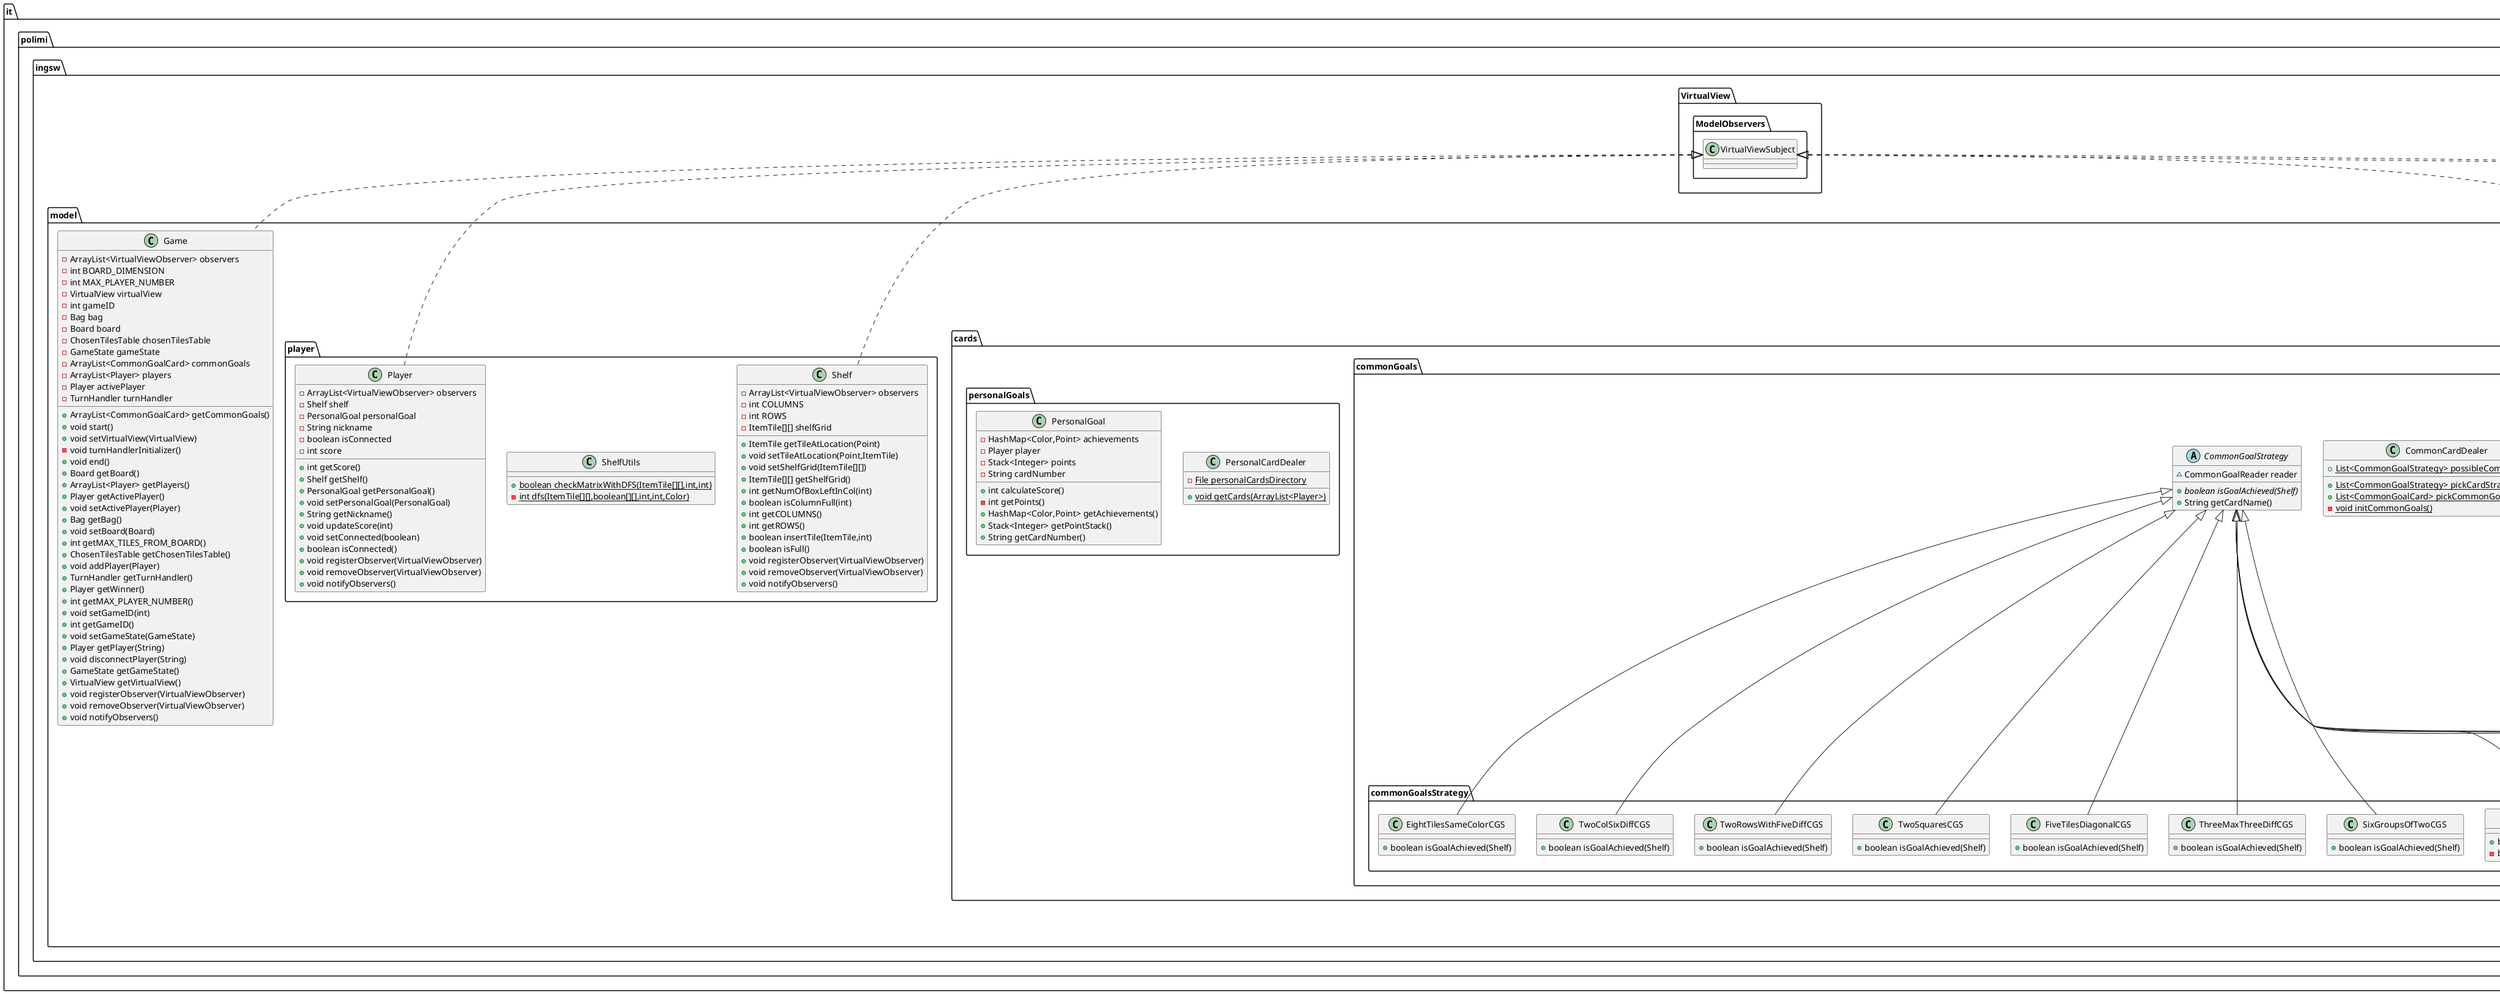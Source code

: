 @startuml
class it.polimi.ingsw.model.EndOfTurn.BoardRefresher.RefreshTrigger {
+ {static} boolean isBoardRefreshable(Board)
- {static} boolean isNotNull(ItemTile)
}
class it.polimi.ingsw.model.cards.commonGoals.commonGoalsStrategy.FourAnglesCGS {
+ boolean isGoalAchieved(Shelf)
}
class it.polimi.ingsw.model.cards.commonGoals.commonGoalsStrategy.FourGroupsOfFourCGS {
+ boolean isGoalAchieved(Shelf)
}
class it.polimi.ingsw.model.EndOfTurn.ScoreCalculation.AdjacencyScoreCalculation {
+ {static} int calculateScore(Player)
- {static} List<Integer> findClusters(ItemTile[][])
- {static} List<Integer> dfs(ItemTile[][],int,int,Color,Set<String>)
}
class it.polimi.ingsw.model.cards.commonGoals.commonGoalsStrategy.XShapedCGS {
+ boolean isGoalAchieved(Shelf)
}
class it.polimi.ingsw.model.cards.personalGoals.PersonalCardDealer {
- {static} File personalCardsDirectory
+ {static} void getCards(ArrayList<Player>)
}
class it.polimi.ingsw.model.EndOfTurn.BoardRefresher.BoardRefresher {
- Board board
- Bag BAG
- Game GAME
- boolean[][] lookUpTable
+ void refillBoard()
+ void update()
}
class it.polimi.ingsw.model.cards.commonGoals.commonGoalsStrategy.ScaleCGS {
+ boolean isGoalAchieved(Shelf)
+ boolean hasIncreasingColumns(ItemTile[][],boolean)
}
class it.polimi.ingsw.model.cards.commonGoals.CommonGoalCard {
- ArrayList<VirtualViewObserver> observers
# Stack<Integer> pointsStack
- CommonGoalStrategy commonGoalStrategy
- HashSet<Player> playersWhoCompleted
- void initStackPoints()
+ int calculateScore(Player)
+ boolean hasCompleted(Player)
- boolean isGoalAchieved(Shelf)
+ int popPoints()
+ int peekPoints()
+ String getCardName()
+ void registerObserver(VirtualViewObserver)
+ void removeObserver(VirtualViewObserver)
+ void notifyObservers()
}
class it.polimi.ingsw.model.Game {
- ArrayList<VirtualViewObserver> observers
- int BOARD_DIMENSION
- int MAX_PLAYER_NUMBER
- VirtualView virtualView
- int gameID
- Bag bag
- Board board
- ChosenTilesTable chosenTilesTable
- GameState gameState
- ArrayList<CommonGoalCard> commonGoals
- ArrayList<Player> players
- Player activePlayer
- TurnHandler turnHandler
+ ArrayList<CommonGoalCard> getCommonGoals()
+ void start()
+ void setVirtualView(VirtualView)
- void turnHandlerInitializer()
+ void end()
+ Board getBoard()
+ ArrayList<Player> getPlayers()
+ Player getActivePlayer()
+ void setActivePlayer(Player)
+ Bag getBag()
+ void setBoard(Board)
+ int getMAX_TILES_FROM_BOARD()
+ ChosenTilesTable getChosenTilesTable()
+ void addPlayer(Player)
+ TurnHandler getTurnHandler()
+ Player getWinner()
+ int getMAX_PLAYER_NUMBER()
+ void setGameID(int)
+ int getGameID()
+ void setGameState(GameState)
+ Player getPlayer(String)
+ void disconnectPlayer(String)
+ GameState getGameState()
+ VirtualView getVirtualView()
+ void registerObserver(VirtualViewObserver)
+ void removeObserver(VirtualViewObserver)
+ void notifyObservers()
}
interface it.polimi.ingsw.model.EndOfTurn.EndOfTurnSubject {
~ void attachEndOfTurn(EndOfTurnObserver)
~ void notifyObservers()
}
class it.polimi.ingsw.model.EndOfTurn.TurnHandler {
+ Game game
- List<EndOfTurnObserver> observers
- List<Player> players
- boolean lastTurn
+ void changeTurn()
+ boolean isLastTurn()
+ void startLastTurn()
+ void attachEndOfTurn(EndOfTurnObserver)
+ void notifyObservers()
}
class it.polimi.ingsw.model.cards.commonGoals.commonGoalsStrategy.FourRowsOfFiveCGS {
+ boolean isGoalAchieved(Shelf)
- boolean hasLessThanFiveTiles(ItemTile[])
}
class it.polimi.ingsw.model.player.Shelf {
- ArrayList<VirtualViewObserver> observers
- int COLUMNS
- int ROWS
- ItemTile[][] shelfGrid
+ ItemTile getTileAtLocation(Point)
+ void setTileAtLocation(Point,ItemTile)
+ void setShelfGrid(ItemTile[][])
+ ItemTile[][] getShelfGrid()
+ int getNumOfBoxLeftInCol(int)
+ boolean isColumnFull(int)
+ int getCOLUMNS()
+ int getROWS()
+ boolean insertTile(ItemTile,int)
+ boolean isFull()
+ void registerObserver(VirtualViewObserver)
+ void removeObserver(VirtualViewObserver)
+ void notifyObservers()
}
class it.polimi.ingsw.model.tiles.ItemTile {
- Color COLOR
- int id
+ int getId()
+ Color getColor()
}
class it.polimi.ingsw.model.cards.commonGoals.commonGoalsStrategy.SixGroupsOfTwoCGS {
+ boolean isGoalAchieved(Shelf)
}
class it.polimi.ingsw.model.board.Board {
- ArrayList<VirtualViewObserver> OBSERVERS
- ItemTile[][] BOARD_GRID
+ ItemTile[][] getBoardGrid()
+ int getSize()
+ void setItemTile(Color,int,int)
+ ItemTile removeItemTile(Point)
+ ArrayList<ItemTile> removeItemTiles(ArrayList<Point>)
+ void emptyBoard()
+ void registerObserver(VirtualViewObserver)
+ void removeObserver(VirtualViewObserver)
+ void notifyObservers()
}
class it.polimi.ingsw.model.cards.commonGoals.commonGoalsStrategy.ThreeMaxThreeDiffCGS {
+ boolean isGoalAchieved(Shelf)
}
class it.polimi.ingsw.model.player.ShelfUtils {
+ {static} boolean checkMatrixWithDFS(ItemTile[][],int,int)
- {static} int dfs(ItemTile[][],boolean[][],int,int,Color)
}
interface it.polimi.ingsw.model.EndOfTurn.EndOfTurnObserver {
~ void update()
}
class it.polimi.ingsw.model.tiles.Bag {
- int NUMBER_OF_COLORS
- int TILES_PER_COLOR
- int tilesLeft
- HashMap<Color,Integer> colorNumber
+ ItemTile drawTile()
~ Color randomColor()
}
class it.polimi.ingsw.model.cards.commonGoals.CommonCardDealer {
+ {static} List<CommonGoalStrategy> possibleCommonGoals
+ {static} List<CommonGoalStrategy> pickCardStrategies(int)
+ {static} List<CommonGoalCard> pickCommonGoalCards(int)
- {static} void initCommonGoals()
}
class it.polimi.ingsw.model.cards.commonGoals.commonGoalsStrategy.FiveTilesDiagonalCGS {
+ boolean isGoalAchieved(Shelf)
}
class it.polimi.ingsw.model.board.ChosenTilesTable.ChosenTilesTable {
- List<VirtualViewObserver> observers
- List<ItemTile> chosenTiles
- Board board
- Integer chosenColumn
+ void addTiles(ArrayList<ItemTile>)
+ ItemTile popTile(int)
+ ItemTile getTile(int)
+ int size()
+ Integer getChosenColumn()
+ void setChosenColumn(Integer)
+ List<ItemTile> getChosenTiles()
+ void registerObserver(VirtualViewObserver)
+ void removeObserver(VirtualViewObserver)
+ void notifyObservers()
}
abstract class it.polimi.ingsw.model.cards.commonGoals.CommonGoalStrategy {
~ CommonGoalReader reader
+ {abstract}boolean isGoalAchieved(Shelf)
+ String getCardName()
}
class it.polimi.ingsw.model.cards.commonGoals.commonGoalsStrategy.TwoSquaresCGS {
+ boolean isGoalAchieved(Shelf)
}
class it.polimi.ingsw.model.cards.commonGoals.commonGoalsStrategy.TwoRowsWithFiveDiffCGS {
+ boolean isGoalAchieved(Shelf)
}
class it.polimi.ingsw.model.cards.commonGoals.commonGoalsStrategy.TwoColSixDiffCGS {
+ boolean isGoalAchieved(Shelf)
}
class it.polimi.ingsw.model.EndOfTurn.ScoreCalculation.ScoreBoard {
- Game game
- boolean isFirstPointAssigned
- ArrayList<CommonGoalCard> commonGoals
- void scoreCommonGoalCards(Player)
+ void update()
- Player getPreviousActivePlayer()
+ void endGameScoreUpdate()
- void scoreFirstCompletedShelf(Player)
- void scorePersonalGoals()
- void scoreAdjacency()
}
class it.polimi.ingsw.model.player.Player {
- ArrayList<VirtualViewObserver> observers
- Shelf shelf
- PersonalGoal personalGoal
- String nickname
- boolean isConnected
- int score
+ int getScore()
+ Shelf getShelf()
+ PersonalGoal getPersonalGoal()
+ void setPersonalGoal(PersonalGoal)
+ String getNickname()
+ void updateScore(int)
+ void setConnected(boolean)
+ boolean isConnected()
+ void registerObserver(VirtualViewObserver)
+ void removeObserver(VirtualViewObserver)
+ void notifyObservers()
}
class it.polimi.ingsw.model.cards.personalGoals.PersonalGoal {
- HashMap<Color,Point> achievements
- Player player
- Stack<Integer> points
- String cardNumber
+ int calculateScore()
- int getPoints()
+ HashMap<Color,Point> getAchievements()
+ Stack<Integer> getPointStack()
+ String getCardNumber()
}
class it.polimi.ingsw.model.board.ChosenTilesTable.PickUpValidator {
+ {static} boolean isValid(Game,ArrayList<Point>)
- {static} boolean onSameLine(ArrayList<Point>)
- {static} boolean adjacent(ArrayList<Point>)
- {static} boolean hasFreeAdjacentNeighbor(ItemTile[][],Point)
- {static} boolean tooManyTilesChosen(Game,int)
}
class it.polimi.ingsw.model.cards.commonGoals.commonGoalsStrategy.EightTilesSameColorCGS {
+ boolean isGoalAchieved(Shelf)
}


it.polimi.ingsw.model.cards.commonGoals.CommonGoalStrategy <|-- it.polimi.ingsw.model.cards.commonGoals.commonGoalsStrategy.FourAnglesCGS
it.polimi.ingsw.model.cards.commonGoals.CommonGoalStrategy <|-- it.polimi.ingsw.model.cards.commonGoals.commonGoalsStrategy.FourGroupsOfFourCGS
it.polimi.ingsw.model.cards.commonGoals.CommonGoalStrategy <|-- it.polimi.ingsw.model.cards.commonGoals.commonGoalsStrategy.XShapedCGS
it.polimi.ingsw.model.EndOfTurn.EndOfTurnObserver <|.. it.polimi.ingsw.model.EndOfTurn.BoardRefresher.BoardRefresher
it.polimi.ingsw.model.cards.commonGoals.CommonGoalStrategy <|-- it.polimi.ingsw.model.cards.commonGoals.commonGoalsStrategy.ScaleCGS
it.polimi.ingsw.VirtualView.ModelObservers.VirtualViewSubject <|.. it.polimi.ingsw.model.cards.commonGoals.CommonGoalCard
it.polimi.ingsw.VirtualView.ModelObservers.VirtualViewSubject <|.. it.polimi.ingsw.model.Game
it.polimi.ingsw.model.EndOfTurn.EndOfTurnSubject <|.. it.polimi.ingsw.model.EndOfTurn.TurnHandler
it.polimi.ingsw.model.cards.commonGoals.CommonGoalStrategy <|-- it.polimi.ingsw.model.cards.commonGoals.commonGoalsStrategy.FourRowsOfFiveCGS
it.polimi.ingsw.VirtualView.ModelObservers.VirtualViewSubject <|.. it.polimi.ingsw.model.player.Shelf
java.io.Serializable <|.. it.polimi.ingsw.model.tiles.ItemTile
it.polimi.ingsw.model.cards.commonGoals.CommonGoalStrategy <|-- it.polimi.ingsw.model.cards.commonGoals.commonGoalsStrategy.SixGroupsOfTwoCGS
it.polimi.ingsw.VirtualView.ModelObservers.VirtualViewSubject <|.. it.polimi.ingsw.model.board.Board
it.polimi.ingsw.model.cards.commonGoals.CommonGoalStrategy <|-- it.polimi.ingsw.model.cards.commonGoals.commonGoalsStrategy.ThreeMaxThreeDiffCGS
it.polimi.ingsw.model.cards.commonGoals.CommonGoalStrategy <|-- it.polimi.ingsw.model.cards.commonGoals.commonGoalsStrategy.FiveTilesDiagonalCGS
it.polimi.ingsw.VirtualView.ModelObservers.VirtualViewSubject <|.. it.polimi.ingsw.model.board.ChosenTilesTable.ChosenTilesTable
it.polimi.ingsw.model.cards.commonGoals.CommonGoalStrategy <|-- it.polimi.ingsw.model.cards.commonGoals.commonGoalsStrategy.TwoSquaresCGS
it.polimi.ingsw.model.cards.commonGoals.CommonGoalStrategy <|-- it.polimi.ingsw.model.cards.commonGoals.commonGoalsStrategy.TwoRowsWithFiveDiffCGS
it.polimi.ingsw.model.cards.commonGoals.CommonGoalStrategy <|-- it.polimi.ingsw.model.cards.commonGoals.commonGoalsStrategy.TwoColSixDiffCGS
it.polimi.ingsw.model.EndOfTurn.EndOfTurnObserver <|.. it.polimi.ingsw.model.EndOfTurn.ScoreCalculation.ScoreBoard
it.polimi.ingsw.VirtualView.ModelObservers.VirtualViewSubject <|.. it.polimi.ingsw.model.player.Player
it.polimi.ingsw.model.cards.commonGoals.CommonGoalStrategy <|-- it.polimi.ingsw.model.cards.commonGoals.commonGoalsStrategy.EightTilesSameColorCGS
@enduml